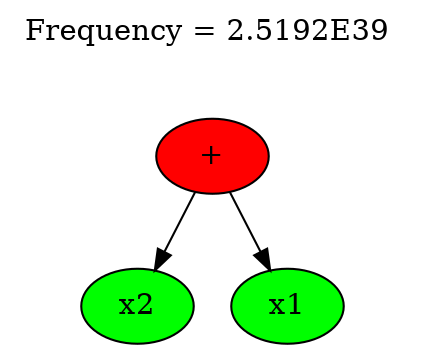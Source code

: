 strict digraph "" {
	graph [label=<Frequency = 2.5192E39
 <br/> <br/> <br/>>,
		labelloc=t
	];
	node [label="\N"];
	0	 [fillcolor="#ff0000",
		label="+",
		style=filled];
	1	 [fillcolor="#00ff00",
		label=x2,
		style=filled];
	0 -> 1;
	2	 [fillcolor="#00ff00",
		label=x1,
		style=filled];
	0 -> 2;
}

